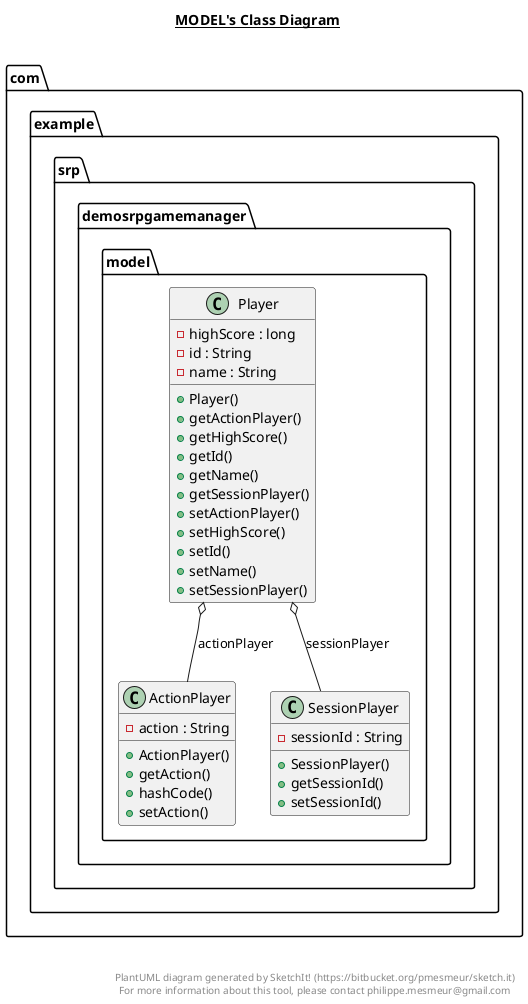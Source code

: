 @startuml

title __MODEL's Class Diagram__\n


    namespace com.example.srp.demosrpgamemanager {
      namespace model {
        class com.example.srp.demosrpgamemanager.model.ActionPlayer {
            - action : String
            + ActionPlayer()
            + getAction()
            + hashCode()
            + setAction()
        }
      }
    }

  


    namespace com.example.srp.demosrpgamemanager {
      namespace model {
        class com.example.srp.demosrpgamemanager.model.Player {
            - highScore : long
            - id : String
            - name : String
            + Player()
            + getActionPlayer()
            + getHighScore()
            + getId()
            + getName()
            + getSessionPlayer()
            + setActionPlayer()
            + setHighScore()
            + setId()
            + setName()
            + setSessionPlayer()
        }
      }
    }




    namespace com.example.srp.demosrpgamemanager {
      namespace model {
        class com.example.srp.demosrpgamemanager.model.SessionPlayer {
            - sessionId : String
            + SessionPlayer()
            + getSessionId()
            + setSessionId()
        }
      }
    }

  

  com.example.srp.demosrpgamemanager.model.Player o-- com.example.srp.demosrpgamemanager.model.ActionPlayer : actionPlayer
  com.example.srp.demosrpgamemanager.model.Player o-- com.example.srp.demosrpgamemanager.model.SessionPlayer : sessionPlayer



right footer


PlantUML diagram generated by SketchIt! (https://bitbucket.org/pmesmeur/sketch.it)
For more information about this tool, please contact philippe.mesmeur@gmail.com
endfooter

@enduml
